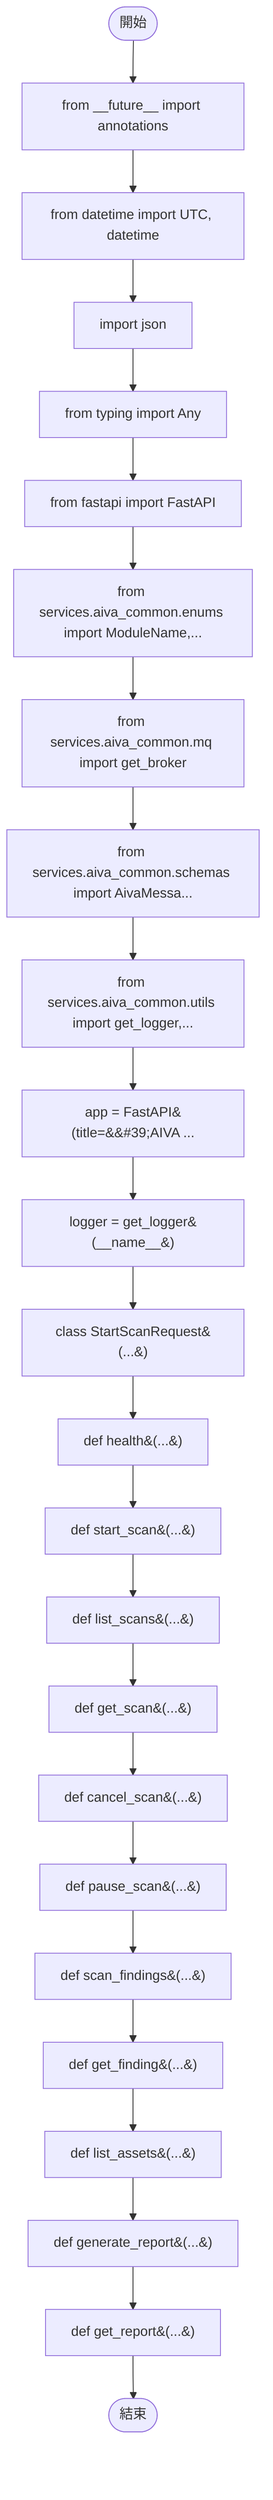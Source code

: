 flowchart TB
    n1([開始])
    n2([結束])
    n3[from __future__ import annotations]
    n4[from datetime import UTC, datetime]
    n5[import json]
    n6[from typing import Any]
    n7[from fastapi import FastAPI]
    n8[from services.aiva_common.enums import ModuleName,...]
    n9[from services.aiva_common.mq import get_broker]
    n10[from services.aiva_common.schemas import AivaMessa...]
    n11[from services.aiva_common.utils import get_logger,...]
    n12[app = FastAPI&#40;title=&amp;&#35;39;AIVA ...]
    n13[logger = get_logger&#40;__name__&#41;]
    n14[class StartScanRequest&#40;...&#41;]
    n15[def health&#40;...&#41;]
    n16[def start_scan&#40;...&#41;]
    n17[def list_scans&#40;...&#41;]
    n18[def get_scan&#40;...&#41;]
    n19[def cancel_scan&#40;...&#41;]
    n20[def pause_scan&#40;...&#41;]
    n21[def scan_findings&#40;...&#41;]
    n22[def get_finding&#40;...&#41;]
    n23[def list_assets&#40;...&#41;]
    n24[def generate_report&#40;...&#41;]
    n25[def get_report&#40;...&#41;]
    n1 --> n3
    n3 --> n4
    n4 --> n5
    n5 --> n6
    n6 --> n7
    n7 --> n8
    n8 --> n9
    n9 --> n10
    n10 --> n11
    n11 --> n12
    n12 --> n13
    n13 --> n14
    n14 --> n15
    n15 --> n16
    n16 --> n17
    n17 --> n18
    n18 --> n19
    n19 --> n20
    n20 --> n21
    n21 --> n22
    n22 --> n23
    n23 --> n24
    n24 --> n25
    n25 --> n2